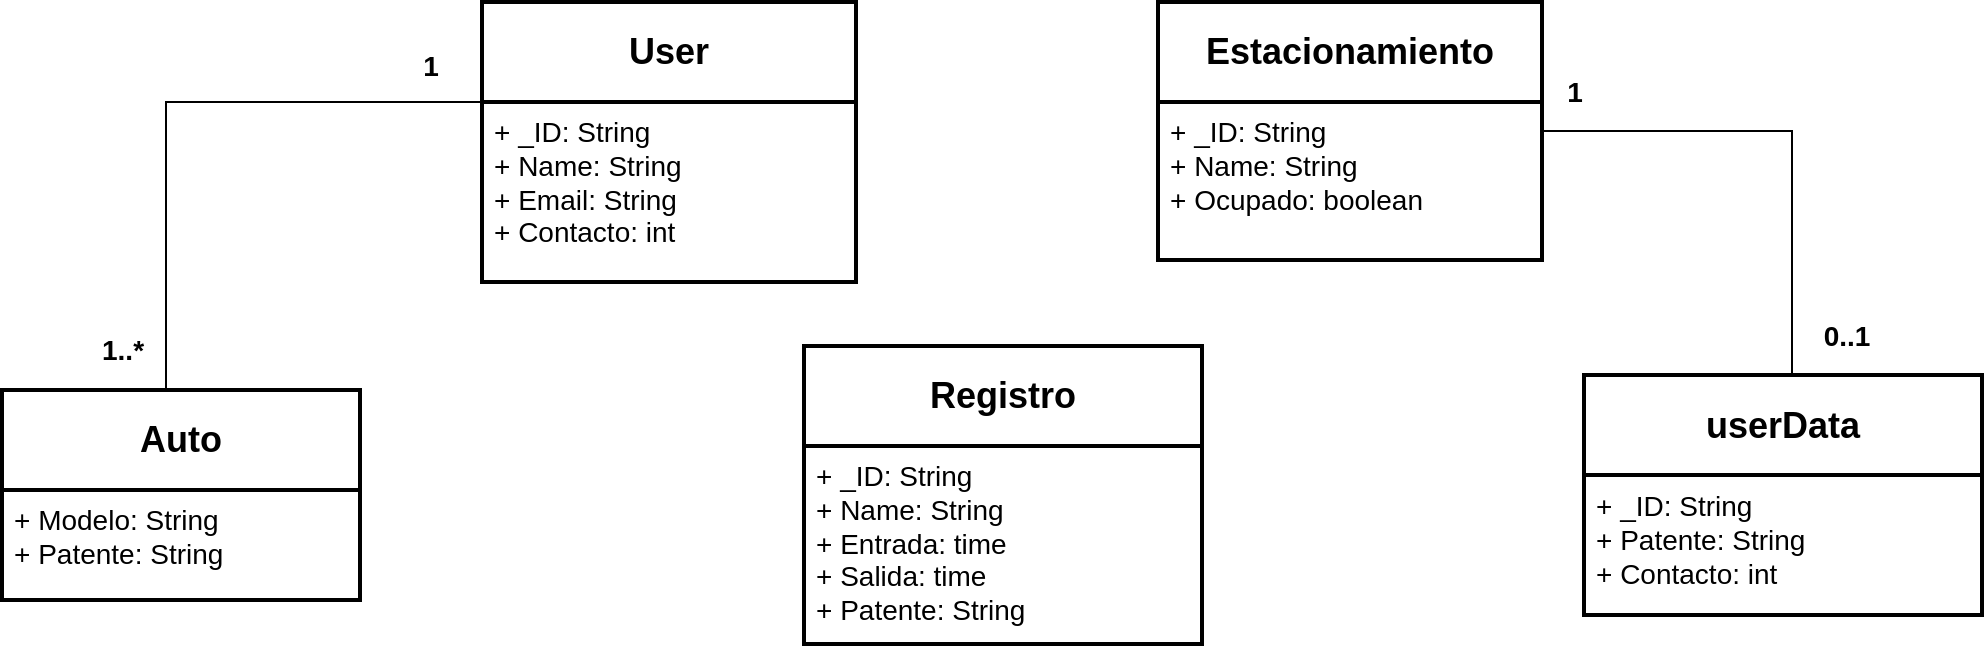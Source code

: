 <mxfile version="21.6.8" type="device">
  <diagram id="C5RBs43oDa-KdzZeNtuy" name="Page-1">
    <mxGraphModel dx="1633" dy="758" grid="0" gridSize="10" guides="1" tooltips="1" connect="1" arrows="1" fold="1" page="0" pageScale="1" pageWidth="827" pageHeight="1169" math="0" shadow="0">
      <root>
        <mxCell id="WIyWlLk6GJQsqaUBKTNV-0" />
        <mxCell id="WIyWlLk6GJQsqaUBKTNV-1" parent="WIyWlLk6GJQsqaUBKTNV-0" />
        <mxCell id="5UKF1SZB1AJDNbR74NKM-4" value="&lt;font style=&quot;font-size: 18px;&quot;&gt;&lt;b&gt;User&lt;/b&gt;&lt;/font&gt;" style="swimlane;childLayout=stackLayout;horizontal=1;startSize=50;horizontalStack=0;rounded=0;fontSize=14;fontStyle=0;strokeWidth=2;resizeParent=0;resizeLast=1;shadow=0;dashed=0;align=center;arcSize=4;whiteSpace=wrap;html=1;" vertex="1" parent="WIyWlLk6GJQsqaUBKTNV-1">
          <mxGeometry x="484" y="45" width="187" height="140" as="geometry" />
        </mxCell>
        <mxCell id="5UKF1SZB1AJDNbR74NKM-5" value="&lt;font style=&quot;font-size: 14px;&quot;&gt;+ _ID: String&lt;br&gt;+ Name: String&lt;br&gt;+ Email: String&lt;br&gt;+ Contacto: int&lt;/font&gt;" style="align=left;strokeColor=none;fillColor=none;spacingLeft=4;fontSize=12;verticalAlign=top;resizable=0;rotatable=0;part=1;html=1;" vertex="1" parent="5UKF1SZB1AJDNbR74NKM-4">
          <mxGeometry y="50" width="187" height="90" as="geometry" />
        </mxCell>
        <mxCell id="5UKF1SZB1AJDNbR74NKM-10" value="&lt;font style=&quot;font-size: 18px;&quot;&gt;&lt;b&gt;Auto&lt;/b&gt;&lt;/font&gt;" style="swimlane;childLayout=stackLayout;horizontal=1;startSize=50;horizontalStack=0;rounded=0;fontSize=14;fontStyle=0;strokeWidth=2;resizeParent=0;resizeLast=1;shadow=0;dashed=0;align=center;arcSize=4;whiteSpace=wrap;html=1;swimlaneLine=1;" vertex="1" parent="WIyWlLk6GJQsqaUBKTNV-1">
          <mxGeometry x="244" y="239" width="179" height="105" as="geometry" />
        </mxCell>
        <mxCell id="5UKF1SZB1AJDNbR74NKM-11" value="&lt;font style=&quot;font-size: 14px;&quot;&gt;+ Modelo: String&lt;br&gt;+ Patente: String&lt;/font&gt;" style="align=left;strokeColor=none;fillColor=none;spacingLeft=4;fontSize=12;verticalAlign=top;resizable=0;rotatable=0;part=1;html=1;" vertex="1" parent="5UKF1SZB1AJDNbR74NKM-10">
          <mxGeometry y="50" width="179" height="55" as="geometry" />
        </mxCell>
        <mxCell id="5UKF1SZB1AJDNbR74NKM-12" value="&lt;font style=&quot;font-size: 18px;&quot;&gt;&lt;b&gt;userData&lt;/b&gt;&lt;/font&gt;" style="swimlane;childLayout=stackLayout;horizontal=1;startSize=50;horizontalStack=0;rounded=0;fontSize=14;fontStyle=0;strokeWidth=2;resizeParent=0;resizeLast=1;shadow=0;dashed=0;align=center;arcSize=4;whiteSpace=wrap;html=1;swimlaneLine=1;" vertex="1" parent="WIyWlLk6GJQsqaUBKTNV-1">
          <mxGeometry x="1035" y="231.5" width="199" height="120" as="geometry" />
        </mxCell>
        <mxCell id="5UKF1SZB1AJDNbR74NKM-13" value="&lt;span style=&quot;font-size: 14px;&quot;&gt;+ _ID: String&lt;br&gt;+ Patente: String&lt;br&gt;+ Contacto: int&lt;br&gt;&lt;/span&gt;" style="align=left;strokeColor=none;fillColor=none;spacingLeft=4;fontSize=12;verticalAlign=top;resizable=0;rotatable=0;part=1;html=1;" vertex="1" parent="5UKF1SZB1AJDNbR74NKM-12">
          <mxGeometry y="50" width="199" height="70" as="geometry" />
        </mxCell>
        <mxCell id="5UKF1SZB1AJDNbR74NKM-15" value="&lt;font style=&quot;font-size: 18px;&quot;&gt;&lt;b style=&quot;&quot;&gt;Registro&lt;/b&gt;&lt;/font&gt;" style="swimlane;childLayout=stackLayout;horizontal=1;startSize=50;horizontalStack=0;rounded=0;fontSize=14;fontStyle=0;strokeWidth=2;resizeParent=0;resizeLast=1;shadow=0;dashed=0;align=center;arcSize=4;whiteSpace=wrap;html=1;swimlaneLine=1;" vertex="1" parent="WIyWlLk6GJQsqaUBKTNV-1">
          <mxGeometry x="645" y="217" width="199" height="149" as="geometry" />
        </mxCell>
        <mxCell id="5UKF1SZB1AJDNbR74NKM-16" value="&lt;font style=&quot;font-size: 14px;&quot;&gt;&lt;font style=&quot;&quot;&gt;+ _ID: String&lt;br&gt;+ Name: String&lt;br&gt;+ Entrada: time&lt;br&gt;&lt;/font&gt;+ Salida: time&lt;br&gt;+ Patente: String&lt;/font&gt;" style="align=left;strokeColor=none;fillColor=none;spacingLeft=4;fontSize=12;verticalAlign=top;resizable=0;rotatable=0;part=1;html=1;" vertex="1" parent="5UKF1SZB1AJDNbR74NKM-15">
          <mxGeometry y="50" width="199" height="99" as="geometry" />
        </mxCell>
        <mxCell id="5UKF1SZB1AJDNbR74NKM-17" value="&lt;font style=&quot;font-size: 18px;&quot;&gt;&lt;b&gt;Estacionamiento&lt;/b&gt;&lt;/font&gt;" style="swimlane;childLayout=stackLayout;horizontal=1;startSize=50;horizontalStack=0;rounded=0;fontSize=14;fontStyle=0;strokeWidth=2;resizeParent=0;resizeLast=1;shadow=0;dashed=0;align=center;arcSize=4;whiteSpace=wrap;html=1;swimlaneLine=1;" vertex="1" parent="WIyWlLk6GJQsqaUBKTNV-1">
          <mxGeometry x="822" y="45" width="192" height="129" as="geometry" />
        </mxCell>
        <mxCell id="5UKF1SZB1AJDNbR74NKM-18" value="&lt;span style=&quot;font-size: 14px;&quot;&gt;+ _ID: String&lt;br&gt;+ Name: String&lt;br&gt;+ Ocupado: boolean&lt;br&gt;&lt;/span&gt;" style="align=left;strokeColor=none;fillColor=none;spacingLeft=4;fontSize=12;verticalAlign=top;resizable=0;rotatable=0;part=1;html=1;" vertex="1" parent="5UKF1SZB1AJDNbR74NKM-17">
          <mxGeometry y="50" width="192" height="79" as="geometry" />
        </mxCell>
        <mxCell id="5UKF1SZB1AJDNbR74NKM-22" value="" style="endArrow=none;html=1;rounded=0;edgeStyle=elbowEdgeStyle;" edge="1" parent="WIyWlLk6GJQsqaUBKTNV-1" source="5UKF1SZB1AJDNbR74NKM-10" target="5UKF1SZB1AJDNbR74NKM-4">
          <mxGeometry width="50" height="50" relative="1" as="geometry">
            <mxPoint x="214" y="81.5" as="sourcePoint" />
            <mxPoint x="374" y="-40" as="targetPoint" />
            <Array as="points">
              <mxPoint x="326" y="95" />
            </Array>
          </mxGeometry>
        </mxCell>
        <mxCell id="5UKF1SZB1AJDNbR74NKM-25" value="&lt;font style=&quot;font-size: 14px;&quot;&gt;&lt;b&gt;1&lt;/b&gt;&lt;/font&gt;" style="text;html=1;align=center;verticalAlign=middle;resizable=0;points=[];autosize=1;strokeColor=none;fillColor=none;" vertex="1" parent="WIyWlLk6GJQsqaUBKTNV-1">
          <mxGeometry x="445" y="62" width="26" height="29" as="geometry" />
        </mxCell>
        <mxCell id="5UKF1SZB1AJDNbR74NKM-26" value="&lt;font style=&quot;font-size: 14px;&quot;&gt;&lt;b&gt;1..*&lt;/b&gt;&lt;/font&gt;" style="text;html=1;align=center;verticalAlign=middle;resizable=0;points=[];autosize=1;strokeColor=none;fillColor=none;" vertex="1" parent="WIyWlLk6GJQsqaUBKTNV-1">
          <mxGeometry x="284" y="204" width="39" height="29" as="geometry" />
        </mxCell>
        <mxCell id="5UKF1SZB1AJDNbR74NKM-27" value="" style="endArrow=none;html=1;rounded=0;edgeStyle=elbowEdgeStyle;" edge="1" parent="WIyWlLk6GJQsqaUBKTNV-1" source="5UKF1SZB1AJDNbR74NKM-17" target="5UKF1SZB1AJDNbR74NKM-12">
          <mxGeometry width="50" height="50" relative="1" as="geometry">
            <mxPoint x="1133" y="261" as="sourcePoint" />
            <mxPoint x="1134" y="227" as="targetPoint" />
            <Array as="points">
              <mxPoint x="1139" y="223" />
            </Array>
          </mxGeometry>
        </mxCell>
        <mxCell id="5UKF1SZB1AJDNbR74NKM-28" value="&lt;font style=&quot;font-size: 14px;&quot;&gt;&lt;b&gt;1&lt;br&gt;&lt;/b&gt;&lt;/font&gt;" style="text;html=1;align=center;verticalAlign=middle;resizable=0;points=[];autosize=1;strokeColor=none;fillColor=none;" vertex="1" parent="WIyWlLk6GJQsqaUBKTNV-1">
          <mxGeometry x="1017" y="75" width="26" height="29" as="geometry" />
        </mxCell>
        <mxCell id="5UKF1SZB1AJDNbR74NKM-29" value="&lt;font style=&quot;font-size: 14px;&quot;&gt;&lt;b&gt;0..1&lt;br&gt;&lt;/b&gt;&lt;/font&gt;" style="text;html=1;align=center;verticalAlign=middle;resizable=0;points=[];autosize=1;strokeColor=none;fillColor=none;" vertex="1" parent="WIyWlLk6GJQsqaUBKTNV-1">
          <mxGeometry x="1145" y="197" width="41" height="29" as="geometry" />
        </mxCell>
      </root>
    </mxGraphModel>
  </diagram>
</mxfile>
